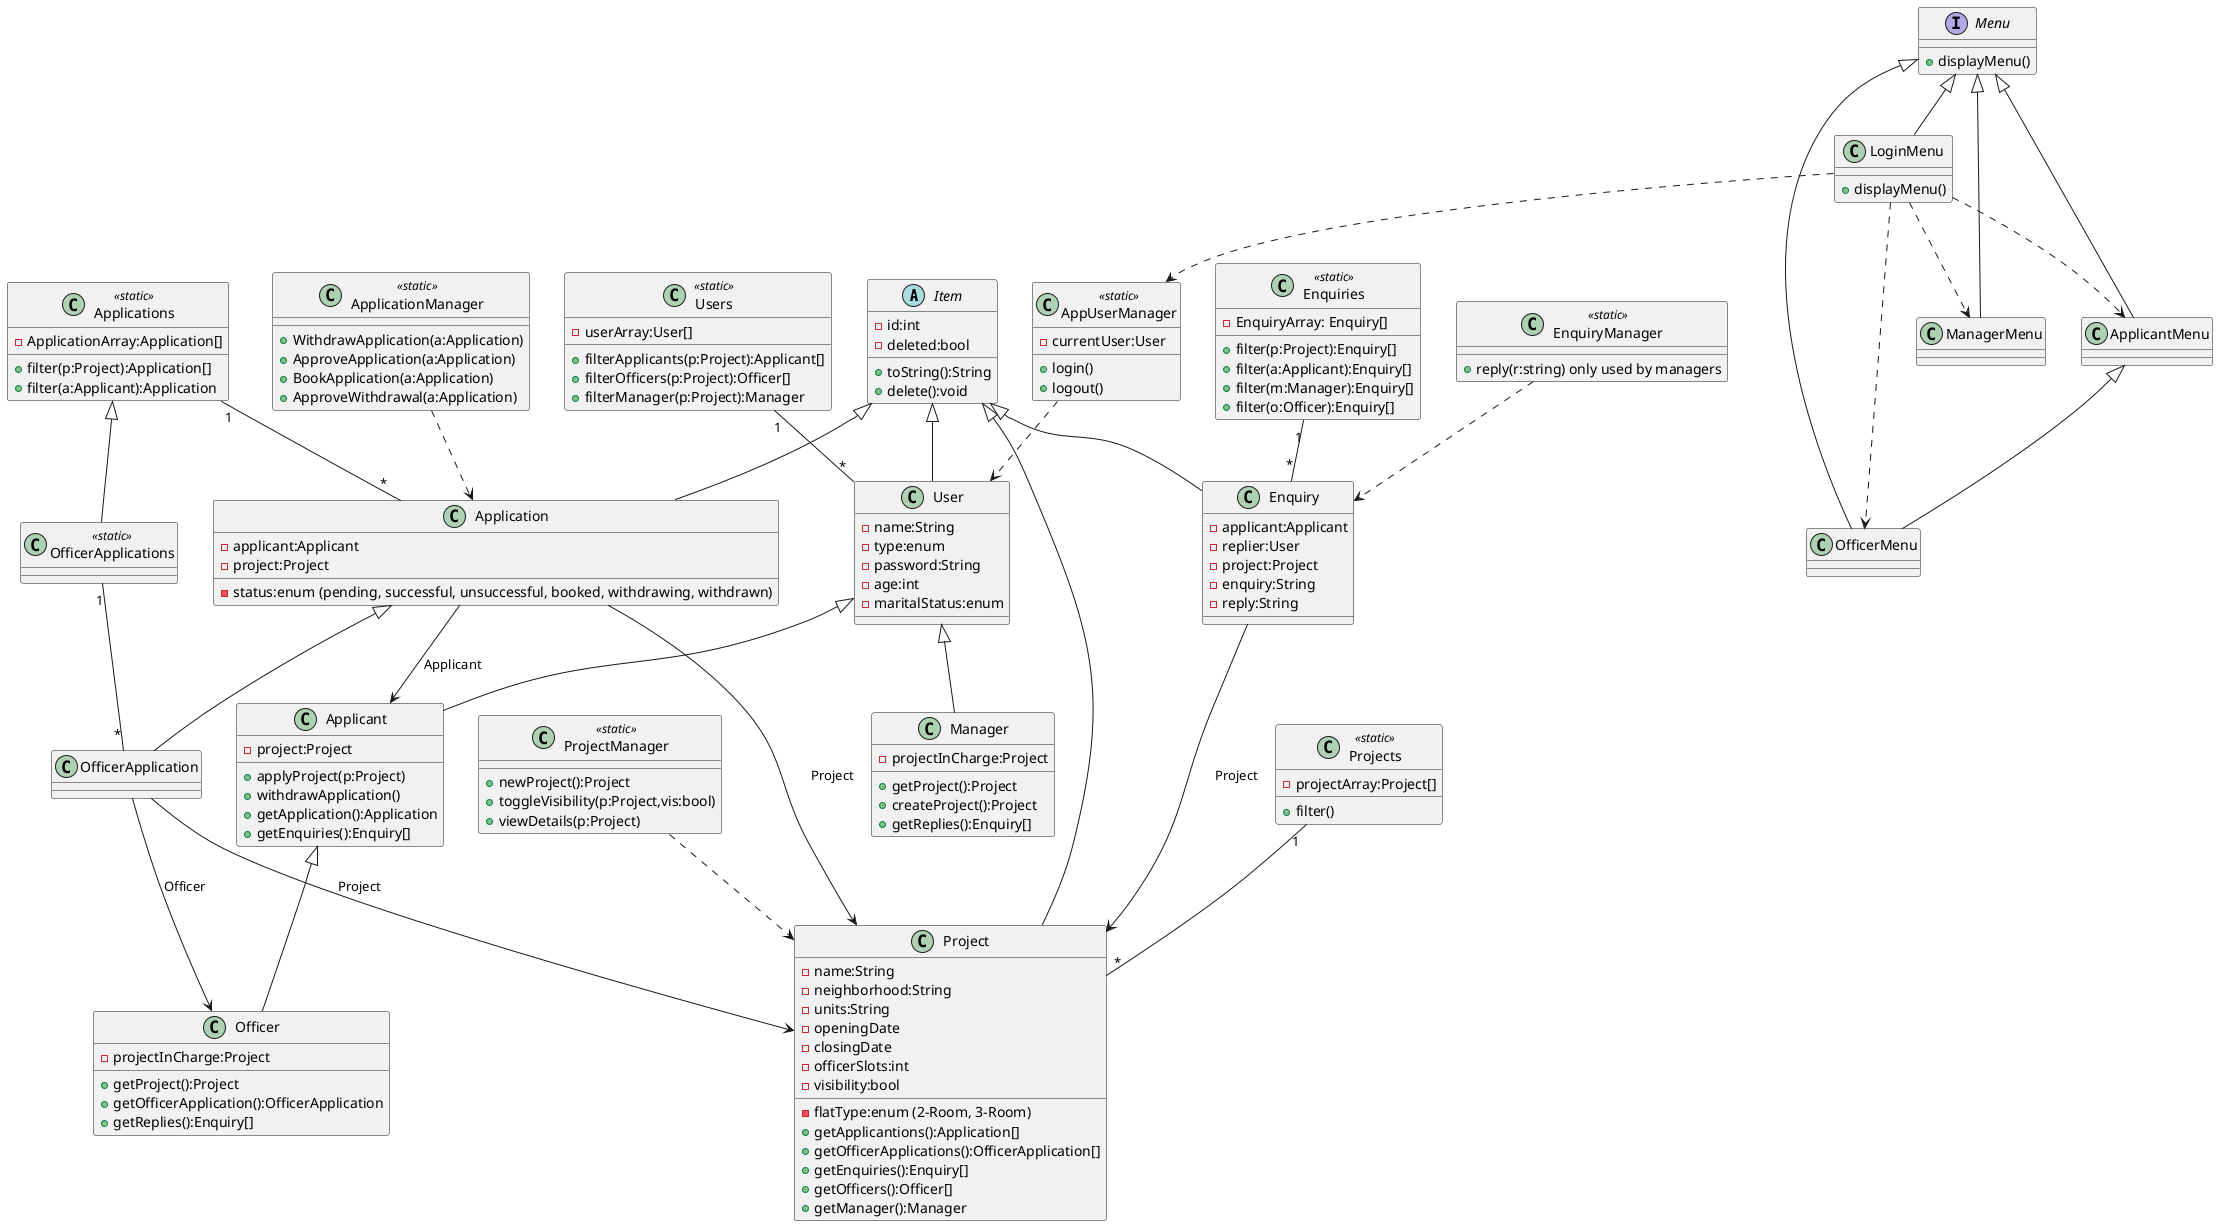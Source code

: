@startuml EntityClassDiagram
abstract Item {
    -id:int
    -deleted:bool
    +toString():String
    +delete():void
}

'Project Items
class Project extends Item {
    -name:String
    -neighborhood:String
    -flatType:enum (2-Room, 3-Room)
    -units:String
    -openingDate
    -closingDate
    -officerSlots:int
    -visibility:bool
    +getApplicantions():Application[]
    +getOfficerApplications():OfficerApplication[]
    +getEnquiries():Enquiry[]
    +getOfficers():Officer[]
    +getManager():Manager
}

class Application extends Item {
    -applicant:Applicant
    -project:Project
    -status:enum (pending, successful, unsuccessful, booked, withdrawing, withdrawn)
}

Application --> Applicant : Applicant
Application --> Project : Project

class OfficerApplication extends Application
OfficerApplication --> Officer : Officer
OfficerApplication --> Project : Project

class Enquiry extends Item {
    -applicant:Applicant
    -replier:User
    -project:Project
    -enquiry:String
    -reply:String
}
Enquiry --> Project : Project

'Users
class User extends Item{
    -name:String
    -type:enum
    -password:String
    -age:int
    -maritalStatus:enum
}

class Applicant extends User {
    -project:Project
    +applyProject(p:Project)
    +withdrawApplication()
    +getApplication():Application
    +getEnquiries():Enquiry[]
}

class Officer extends Applicant {
    -projectInCharge:Project
    +getProject():Project
    +getOfficerApplication():OfficerApplication
    +getReplies():Enquiry[]
}

class Manager extends User {
    -projectInCharge:Project
    +getProject():Project
    +createProject():Project
    +getReplies():Enquiry[]
}

'GUI Interfaces 
interface Menu {
    +displayMenu()
}
class ApplicantMenu extends Menu
class ManagerMenu extends Menu
class OfficerMenu extends Menu
class LoginMenu extends Menu {
    +displayMenu()
    'after login, we call one of the 3 menus based on the  enum 
}
LoginMenu ..> AppUserManager
LoginMenu ..> ApplicantMenu
LoginMenu ..> OfficerMenu
LoginMenu ..> ManagerMenu

'Arrays
class Users <<static>> {
    -userArray:User[]
    +filterApplicants(p:Project):Applicant[]
    +filterOfficers(p:Project):Officer[]
    +filterManager(p:Project):Manager
}
Users "1" -- "*" User

class Projects <<static>> {
    -projectArray:Project[]
    +filter()
}
Projects "1" -- "*" Project

class Applications <<static>>{
    -ApplicationArray:Application[]
    +filter(p:Project):Application[]
    +filter(a:Applicant):Application
}
Applications "1" -- "*" Application

class OfficerApplications <<static>> extends Applications 
OfficerApplications "1" -- "*" OfficerApplication

class Enquiries <<static>> {
    -EnquiryArray: Enquiry[]
    +filter(p:Project):Enquiry[]
    'filtering as an applicant gets enquiries
    +filter(a:Applicant):Enquiry[] 
    'filtering as a manager or officer gets replies
    +filter(m:Manager):Enquiry[]
    +filter(o:Officer):Enquiry[]
}
Enquiries "1" -- "*" Enquiry

'Managers
class ApplicationManager <<static>> {
    +WithdrawApplication(a:Application)
    +ApproveApplication(a:Application)
    +BookApplication(a:Application)
    +ApproveWithdrawal(a:Application)
}
ApplicationManager ..> Application

class ProjectManager <<static>> {
    +newProject():Project
    +toggleVisibility(p:Project,vis:bool)
    +viewDetails(p:Project)
}
ProjectManager ..> Project

class EnquiryManager <<static>> {
    +reply(r:string) only used by managers
}
EnquiryManager ..> Enquiry

class AppUserManager <<static>> {
    -currentUser:User
    +login()
    +logout()
}
AppUserManager ..> User


' not sure about this one
class OfficerMenu extends ApplicantMenu 


@enduml